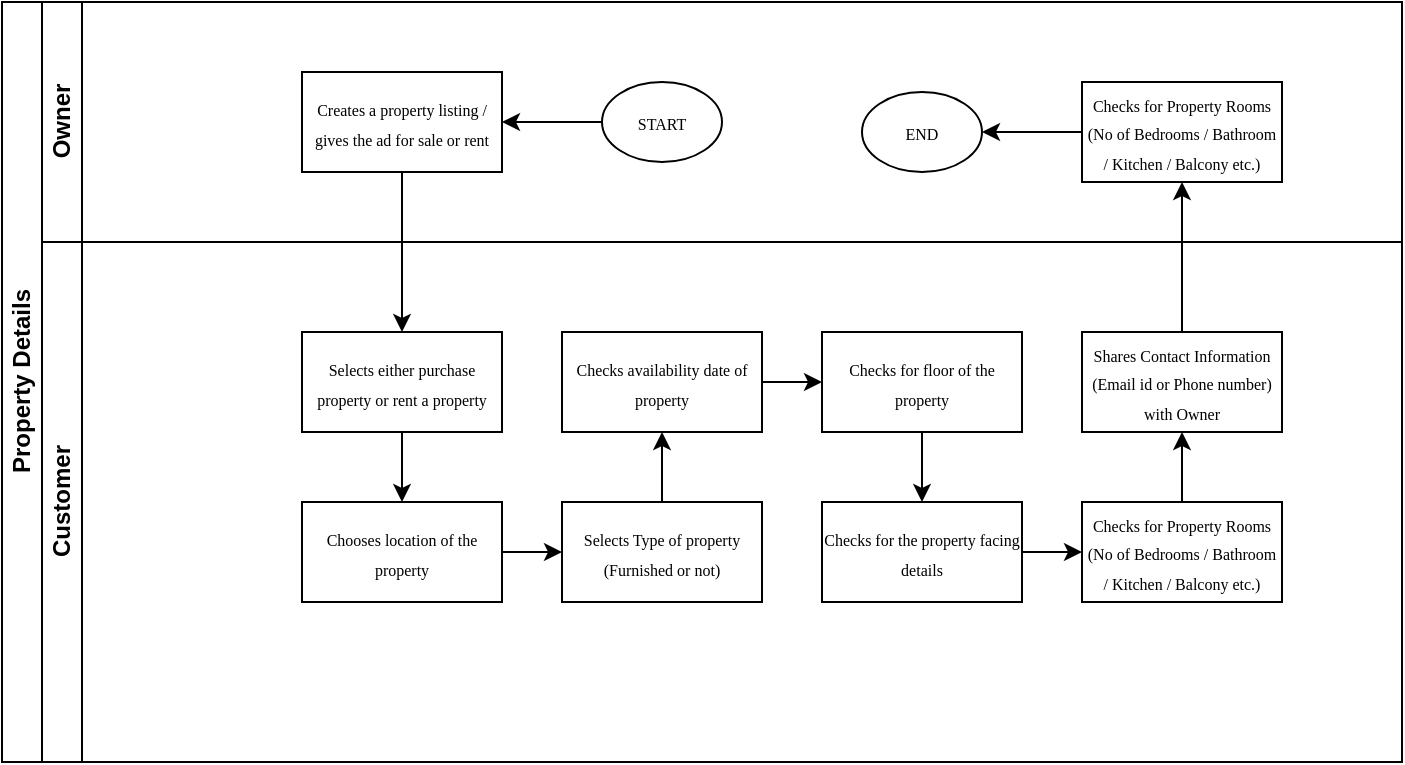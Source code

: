 <mxfile version="23.0.0" type="github">
  <diagram name="Page-1" id="vlDNYn-P-1VkEB6zAjr5">
    <mxGraphModel dx="454" dy="235" grid="1" gridSize="10" guides="1" tooltips="1" connect="1" arrows="1" fold="1" page="1" pageScale="1" pageWidth="827" pageHeight="1169" math="0" shadow="0">
      <root>
        <mxCell id="0" />
        <mxCell id="1" parent="0" />
        <mxCell id="7lI0hGRPhF14dL43iS4--1" value="Property Details" style="swimlane;childLayout=stackLayout;resizeParent=1;resizeParentMax=0;horizontal=0;startSize=20;horizontalStack=0;html=1;" vertex="1" parent="1">
          <mxGeometry x="100" y="30" width="700" height="380" as="geometry" />
        </mxCell>
        <mxCell id="7lI0hGRPhF14dL43iS4--2" value="Owner" style="swimlane;startSize=20;horizontal=0;html=1;" vertex="1" parent="7lI0hGRPhF14dL43iS4--1">
          <mxGeometry x="20" width="680" height="120" as="geometry">
            <mxRectangle x="20" width="650" height="30" as="alternateBounds" />
          </mxGeometry>
        </mxCell>
        <mxCell id="7lI0hGRPhF14dL43iS4--9" value="" style="edgeStyle=orthogonalEdgeStyle;rounded=0;orthogonalLoop=1;jettySize=auto;html=1;" edge="1" parent="7lI0hGRPhF14dL43iS4--2" source="7lI0hGRPhF14dL43iS4--6" target="7lI0hGRPhF14dL43iS4--8">
          <mxGeometry relative="1" as="geometry" />
        </mxCell>
        <mxCell id="7lI0hGRPhF14dL43iS4--6" value="&lt;font face=&quot;Times New Roman&quot; style=&quot;font-size: 8px;&quot;&gt;START&lt;/font&gt;" style="ellipse;whiteSpace=wrap;html=1;" vertex="1" parent="7lI0hGRPhF14dL43iS4--2">
          <mxGeometry x="280" y="40" width="60" height="40" as="geometry" />
        </mxCell>
        <mxCell id="7lI0hGRPhF14dL43iS4--7" value="&lt;font style=&quot;font-size: 8px;&quot; face=&quot;Times New Roman&quot;&gt;END&lt;/font&gt;" style="ellipse;whiteSpace=wrap;html=1;" vertex="1" parent="7lI0hGRPhF14dL43iS4--2">
          <mxGeometry x="410" y="45" width="60" height="40" as="geometry" />
        </mxCell>
        <mxCell id="7lI0hGRPhF14dL43iS4--8" value="&lt;font face=&quot;Times New Roman&quot; style=&quot;font-size: 8px;&quot;&gt;Creates a property listing / gives the ad for sale or rent&lt;/font&gt;" style="whiteSpace=wrap;html=1;" vertex="1" parent="7lI0hGRPhF14dL43iS4--2">
          <mxGeometry x="130" y="35" width="100" height="50" as="geometry" />
        </mxCell>
        <mxCell id="7lI0hGRPhF14dL43iS4--30" value="" style="edgeStyle=orthogonalEdgeStyle;rounded=0;orthogonalLoop=1;jettySize=auto;html=1;" edge="1" parent="7lI0hGRPhF14dL43iS4--2" source="7lI0hGRPhF14dL43iS4--28" target="7lI0hGRPhF14dL43iS4--7">
          <mxGeometry relative="1" as="geometry" />
        </mxCell>
        <mxCell id="7lI0hGRPhF14dL43iS4--28" value="&lt;font style=&quot;font-size: 8px;&quot; face=&quot;Times New Roman&quot;&gt;Checks for Property Rooms (No of Bedrooms / Bathroom / Kitchen / Balcony etc.)&lt;/font&gt;" style="whiteSpace=wrap;html=1;" vertex="1" parent="7lI0hGRPhF14dL43iS4--2">
          <mxGeometry x="520" y="40" width="100" height="50" as="geometry" />
        </mxCell>
        <mxCell id="7lI0hGRPhF14dL43iS4--13" value="" style="edgeStyle=orthogonalEdgeStyle;rounded=0;orthogonalLoop=1;jettySize=auto;html=1;" edge="1" parent="7lI0hGRPhF14dL43iS4--1" source="7lI0hGRPhF14dL43iS4--8" target="7lI0hGRPhF14dL43iS4--12">
          <mxGeometry relative="1" as="geometry" />
        </mxCell>
        <mxCell id="7lI0hGRPhF14dL43iS4--3" value="Customer" style="swimlane;startSize=20;horizontal=0;html=1;" vertex="1" parent="7lI0hGRPhF14dL43iS4--1">
          <mxGeometry x="20" y="120" width="680" height="260" as="geometry" />
        </mxCell>
        <mxCell id="7lI0hGRPhF14dL43iS4--15" value="" style="edgeStyle=orthogonalEdgeStyle;rounded=0;orthogonalLoop=1;jettySize=auto;html=1;" edge="1" parent="7lI0hGRPhF14dL43iS4--3" source="7lI0hGRPhF14dL43iS4--12" target="7lI0hGRPhF14dL43iS4--14">
          <mxGeometry relative="1" as="geometry" />
        </mxCell>
        <mxCell id="7lI0hGRPhF14dL43iS4--12" value="&lt;font style=&quot;font-size: 8px;&quot; face=&quot;Times New Roman&quot;&gt;Selects either purchase property or rent a property&lt;/font&gt;" style="whiteSpace=wrap;html=1;" vertex="1" parent="7lI0hGRPhF14dL43iS4--3">
          <mxGeometry x="130" y="45" width="100" height="50" as="geometry" />
        </mxCell>
        <mxCell id="7lI0hGRPhF14dL43iS4--17" value="" style="edgeStyle=orthogonalEdgeStyle;rounded=0;orthogonalLoop=1;jettySize=auto;html=1;" edge="1" parent="7lI0hGRPhF14dL43iS4--3" source="7lI0hGRPhF14dL43iS4--14" target="7lI0hGRPhF14dL43iS4--16">
          <mxGeometry relative="1" as="geometry" />
        </mxCell>
        <mxCell id="7lI0hGRPhF14dL43iS4--14" value="&lt;font style=&quot;font-size: 8px;&quot; face=&quot;Times New Roman&quot;&gt;Chooses location of the property&lt;/font&gt;" style="whiteSpace=wrap;html=1;" vertex="1" parent="7lI0hGRPhF14dL43iS4--3">
          <mxGeometry x="130" y="130" width="100" height="50" as="geometry" />
        </mxCell>
        <mxCell id="7lI0hGRPhF14dL43iS4--19" value="" style="edgeStyle=orthogonalEdgeStyle;rounded=0;orthogonalLoop=1;jettySize=auto;html=1;" edge="1" parent="7lI0hGRPhF14dL43iS4--3" source="7lI0hGRPhF14dL43iS4--16" target="7lI0hGRPhF14dL43iS4--18">
          <mxGeometry relative="1" as="geometry" />
        </mxCell>
        <mxCell id="7lI0hGRPhF14dL43iS4--16" value="&lt;font style=&quot;font-size: 8px;&quot; face=&quot;Times New Roman&quot;&gt;Selects Type of property (Furnished or not)&lt;/font&gt;" style="whiteSpace=wrap;html=1;" vertex="1" parent="7lI0hGRPhF14dL43iS4--3">
          <mxGeometry x="260" y="130" width="100" height="50" as="geometry" />
        </mxCell>
        <mxCell id="7lI0hGRPhF14dL43iS4--21" value="" style="edgeStyle=orthogonalEdgeStyle;rounded=0;orthogonalLoop=1;jettySize=auto;html=1;" edge="1" parent="7lI0hGRPhF14dL43iS4--3" source="7lI0hGRPhF14dL43iS4--18" target="7lI0hGRPhF14dL43iS4--20">
          <mxGeometry relative="1" as="geometry" />
        </mxCell>
        <mxCell id="7lI0hGRPhF14dL43iS4--18" value="&lt;font style=&quot;font-size: 8px;&quot; face=&quot;Times New Roman&quot;&gt;Checks availability date of property&lt;/font&gt;" style="whiteSpace=wrap;html=1;" vertex="1" parent="7lI0hGRPhF14dL43iS4--3">
          <mxGeometry x="260" y="45" width="100" height="50" as="geometry" />
        </mxCell>
        <mxCell id="7lI0hGRPhF14dL43iS4--23" value="" style="edgeStyle=orthogonalEdgeStyle;rounded=0;orthogonalLoop=1;jettySize=auto;html=1;" edge="1" parent="7lI0hGRPhF14dL43iS4--3" source="7lI0hGRPhF14dL43iS4--20" target="7lI0hGRPhF14dL43iS4--22">
          <mxGeometry relative="1" as="geometry" />
        </mxCell>
        <mxCell id="7lI0hGRPhF14dL43iS4--20" value="&lt;font style=&quot;font-size: 8px;&quot; face=&quot;Times New Roman&quot;&gt;Checks for floor of the property&lt;/font&gt;" style="whiteSpace=wrap;html=1;" vertex="1" parent="7lI0hGRPhF14dL43iS4--3">
          <mxGeometry x="390" y="45" width="100" height="50" as="geometry" />
        </mxCell>
        <mxCell id="7lI0hGRPhF14dL43iS4--25" value="" style="edgeStyle=orthogonalEdgeStyle;rounded=0;orthogonalLoop=1;jettySize=auto;html=1;" edge="1" parent="7lI0hGRPhF14dL43iS4--3" source="7lI0hGRPhF14dL43iS4--22" target="7lI0hGRPhF14dL43iS4--24">
          <mxGeometry relative="1" as="geometry" />
        </mxCell>
        <mxCell id="7lI0hGRPhF14dL43iS4--22" value="&lt;font style=&quot;font-size: 8px;&quot; face=&quot;Times New Roman&quot;&gt;Checks for the property facing details&lt;/font&gt;" style="whiteSpace=wrap;html=1;" vertex="1" parent="7lI0hGRPhF14dL43iS4--3">
          <mxGeometry x="390" y="130" width="100" height="50" as="geometry" />
        </mxCell>
        <mxCell id="7lI0hGRPhF14dL43iS4--27" value="" style="edgeStyle=orthogonalEdgeStyle;rounded=0;orthogonalLoop=1;jettySize=auto;html=1;" edge="1" parent="7lI0hGRPhF14dL43iS4--3" source="7lI0hGRPhF14dL43iS4--24" target="7lI0hGRPhF14dL43iS4--26">
          <mxGeometry relative="1" as="geometry" />
        </mxCell>
        <mxCell id="7lI0hGRPhF14dL43iS4--24" value="&lt;font style=&quot;font-size: 8px;&quot; face=&quot;Times New Roman&quot;&gt;Checks for Property Rooms (No of Bedrooms / Bathroom / Kitchen / Balcony etc.)&lt;/font&gt;" style="whiteSpace=wrap;html=1;" vertex="1" parent="7lI0hGRPhF14dL43iS4--3">
          <mxGeometry x="520" y="130" width="100" height="50" as="geometry" />
        </mxCell>
        <mxCell id="7lI0hGRPhF14dL43iS4--26" value="&lt;font style=&quot;font-size: 8px;&quot; face=&quot;Times New Roman&quot;&gt;Shares Contact Information (Email id or Phone number) with Owner&lt;/font&gt;" style="whiteSpace=wrap;html=1;" vertex="1" parent="7lI0hGRPhF14dL43iS4--3">
          <mxGeometry x="520" y="45" width="100" height="50" as="geometry" />
        </mxCell>
        <mxCell id="7lI0hGRPhF14dL43iS4--29" value="" style="edgeStyle=orthogonalEdgeStyle;rounded=0;orthogonalLoop=1;jettySize=auto;html=1;" edge="1" parent="7lI0hGRPhF14dL43iS4--1" source="7lI0hGRPhF14dL43iS4--26" target="7lI0hGRPhF14dL43iS4--28">
          <mxGeometry relative="1" as="geometry" />
        </mxCell>
      </root>
    </mxGraphModel>
  </diagram>
</mxfile>
